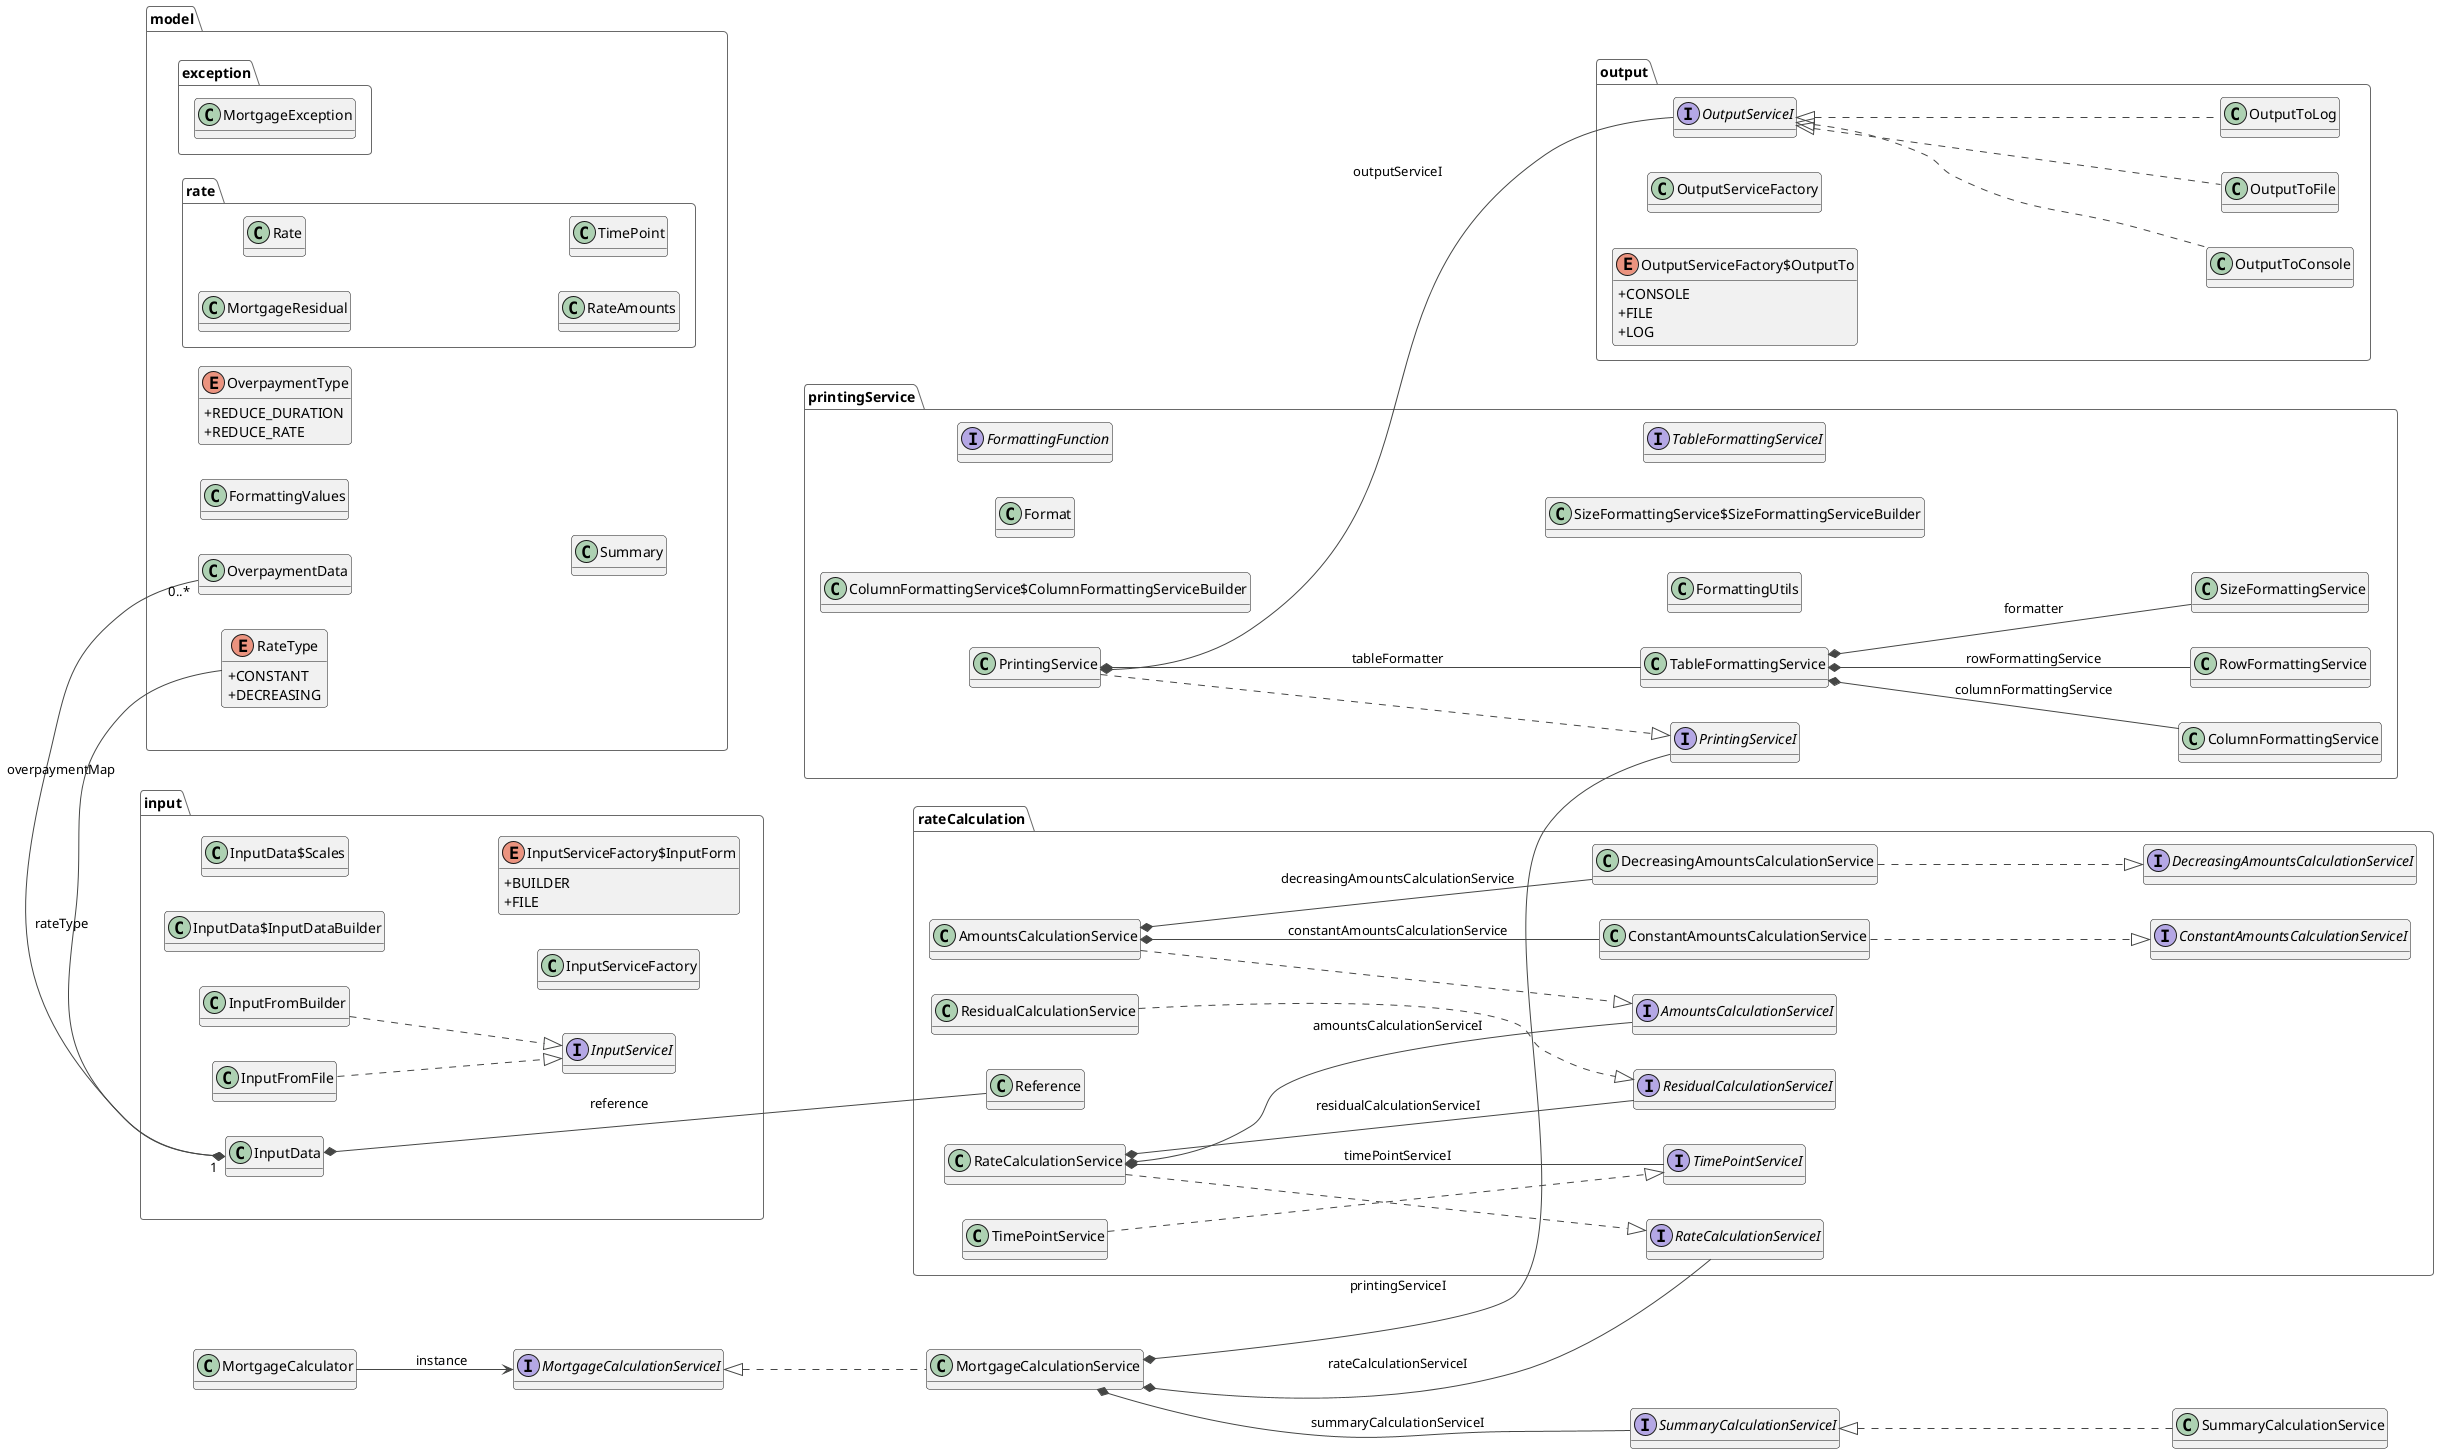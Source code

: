 @startuml
!theme vibrant
skinparam classAttributeIconSize 0
left to right direction

class MortgageCalculator {
	{method}  {static} +main ( paramString;1 : [Ljava.lang.String; ) : void
}


'class PlantUmlConfigBuilder {
'	{method}  {static} -createClassDiagram ( paramString1 : String ) : java.util.Optional
'	{method}  {static} -createSequenceDiagram ( paramClass1 : Class , paramString2 : String ) : java.util.Optional
'	{method}  {static} +main ( paramString;1 : [Ljava.lang.String; ) : void
'	{method}  {static} -saveToFile ( paramOptional1 : java.util.Optional , paramString2 : String ) : void
'	{method}  {static} -writeToFile ( paramString1 : String , paramString2 : String ) : void
'}


class model.FormattingValues {
}


class model.OverpaymentData {
}


enum model.OverpaymentType {
	{field} +REDUCE_DURATION
	{field} +REDUCE_RATE
}


enum model.RateType {
	{field} +CONSTANT
	{field} +DECREASING
}


class model.Summary {
	{method} +equals ( paramObject1 : Object ) : boolean
	{method} +getInterestSumDisplay () : java.math.BigDecimal
	{method} +getOverpaymentProvisionSumDisplay () : java.math.BigDecimal
	{method} +getTotalLossDisplay () : java.math.BigDecimal
	{method} +hashCode () : int
	{method} +toString () : String
}


class model.exception.MortgageException {
}


class model.rate.MortgageResidual {
	{method} +equals ( paramObject1 : Object ) : boolean
	{method} +getResidualAmountDisplay () : java.math.BigDecimal
	{method} +getResidualDurationDisplay () : java.math.BigDecimal
	{method} +hashCode () : int
	{method} +toString () : String
}


class model.rate.Rate {
	{method} +equals ( paramObject1 : Object ) : boolean
	{method} +hashCode () : int
	{method} +toString () : String
}


class model.rate.RateAmounts {
	{method} +equals ( paramObject1 : Object ) : boolean
	{method} +getCapitalAmountDisplay () : java.math.BigDecimal
	{method} +getInterestAmountDisplay () : java.math.BigDecimal
	{method} +getRateAmountDisplay () : java.math.BigDecimal
	{method} +hashCode () : int
	{method} +toString () : String
}


class model.rate.TimePoint {
	{method} +equals ( paramObject1 : Object ) : boolean
	{method} +hashCode () : int
	{method} +toString () : String
}


class MortgageCalculationService {
	{method} +calculate ( paramInputData1 : input.InputData ) : void
	{method} +equals ( paramObject1 : Object ) : boolean
	{method} +hashCode () : int
	{method} +toString () : String
}


interface MortgageCalculationServiceI {
	{method}  {abstract} +calculate ( paramInputData1 : input.InputData ) : void
}


class SummaryCalculationService {
	{method} +calculate ( paramList1 : java.util.List , paramInputData2 : input.InputData ) : model.Summary
	{method}  {static} -calculateOverpaymentProvisionSum ( paramInputData1 : input.InputData ) : java.math.BigDecimal
	{method}  {static} -calculateSum ( paramList1 : java.util.List , paramFunction2 : java.util.function.Function ) : java.math.BigDecimal
	{method}  {static} -calculateTotalLoss ( paramBigDecimal1 : java.math.BigDecimal , paramBigDecimal2 : java.math.BigDecimal ) : java.math.BigDecimal
}


interface SummaryCalculationServiceI {
	{method}  {abstract} +calculate ( paramList1 : java.util.List , paramInputData2 : input.InputData ) : model.Summary
}


class input.InputData {
	{method}  {static} +builder () : input.InputData$InputDataBuilder
	{method}  {static} +defaultInputData () : input.InputData
	{method}  {static} +empty () : input.InputData
	{method} +equals ( paramObject1 : Object ) : boolean
	{method} +getInterestDisplay () : java.math.BigDecimal
	{method} +getOverpaymentAmount ( paramBigDecimal1 : java.math.BigDecimal ) : java.math.BigDecimal
	{method} +getOverpaymentType ( paramBigDecimal1 : java.math.BigDecimal ) : model.OverpaymentType
	{method} +hashCode () : int
	{method} +toString () : String
	{method} +withInterestPercent ( paramBigDecimal1 : java.math.BigDecimal ) : input.InputData
	{method} +withOverpaymentMap ( paramMap1 : java.util.Map ) : input.InputData
	{method} +withOverpaymentProvisionMonths ( paramBigDecimal1 : java.math.BigDecimal ) : input.InputData
	{method} +withOverpaymentProvisionPercent ( paramBigDecimal1 : java.math.BigDecimal ) : input.InputData
	{method} +withRateType ( paramRateType1 : model.RateType ) : input.InputData
	{method} +withRepaymentStartDate ( paramLocalDate1 : java.time.LocalDate ) : input.InputData
	{method} +withStartingAmount ( paramBigDecimal1 : java.math.BigDecimal ) : input.InputData
	{method} +withStartingDuration ( paramBigDecimal1 : java.math.BigDecimal ) : input.InputData
}


class input.InputData$InputDataBuilder {
	{method} +build () : input.InputData
	{method} +interestPercent ( paramBigDecimal1 : java.math.BigDecimal ) : input.InputData$InputDataBuilder
	{method} +overpaymentMap ( paramMap1 : java.util.Map ) : input.InputData$InputDataBuilder
	{method} +overpaymentProvisionMonths ( paramBigDecimal1 : java.math.BigDecimal ) : input.InputData$InputDataBuilder
	{method} +overpaymentProvisionPercent ( paramBigDecimal1 : java.math.BigDecimal ) : input.InputData$InputDataBuilder
	{method} +rateType ( paramRateType1 : model.RateType ) : input.InputData$InputDataBuilder
	{method} +reference ( paramReference1 : rateCalculation.Reference ) : input.InputData$InputDataBuilder
	{method} +repaymentStartDate ( paramLocalDate1 : java.time.LocalDate ) : input.InputData$InputDataBuilder
	{method} +startingAmount ( paramBigDecimal1 : java.math.BigDecimal ) : input.InputData$InputDataBuilder
	{method} +startingDuration ( paramBigDecimal1 : java.math.BigDecimal ) : input.InputData$InputDataBuilder
	{method} +toString () : String
}


class input.InputData$Scales {
}


class input.InputFromBuilder {
	{method} +load () : input.InputData
}


class input.InputFromFile {
	{method} +equals ( paramObject1 : Object ) : boolean
	{method} +hashCode () : int
	{method} +load () : input.InputData
	{method}  {static} -mapOverpaymentMap ( paramString1 : String ) : java.util.Map
	{method}  {static} +read () : input.InputData
	{method} +toString () : String
}


class input.InputServiceFactory {
	{method}  {static} +get ( paramInputServiceFactory$InputForm1 : input.InputServiceFactory$InputForm ) : input.InputServiceI
}


enum input.InputServiceFactory$InputForm {
	{field} +BUILDER
	{field} +FILE
}


interface input.InputServiceI {
	{method}  {abstract} +load () : input.InputData
}


class output.OutputServiceFactory {
	{method}  {static} +get ( paramOutputServiceFactory$OutputTo1 : output.OutputServiceFactory$OutputTo ) : output.OutputServiceI
}


enum output.OutputServiceFactory$OutputTo {
	{field} +CONSOLE
	{field} +FILE
	{field} +LOG
}


interface output.OutputServiceI {
	{method}  {abstract} +save ( paramString1 : String ) : void
}


class output.OutputToConsole {
	{method} +save ( paramString1 : String ) : void
}


class output.OutputToFile {
	{method} +save ( paramString1 : String ) : void
}


class output.OutputToLog {
	{method} +save ( paramString1 : String ) : void
}


class printingService.ColumnFormattingService {
	{method}  {static} +builder () : printingService.ColumnFormattingService$ColumnFormattingServiceBuilder
	{method} +getColumnFormat ( paramFormat1 : printingService.Format ) : printingService.Format
	{method} +getColumnFormatInLine ( paramFormat;1 : [LprintingService.Format; ) : printingService.Format
	{method} +getColumnFormatInTurns ( paramFormat;1 : [LprintingService.Format; ) : printingService.Format
	{method} +getEntryFormat ( paramFormat1 : printingService.Format , paramFormat2 : printingService.Format ) : printingService.Format
}


class printingService.ColumnFormattingService$ColumnFormattingServiceBuilder {
	{method} +build () : printingService.ColumnFormattingService
	{method} +toString () : String
}


class printingService.Format {
	{method} +getAsArray () : [Ljava.lang.String;
	{method} +getAsList () : java.util.List
	{method} +getValue ( paramint1 : int ) : String
	{method} +size () : int
}


interface printingService.FormattingFunction {
	{method}  {abstract} +apply ( paramObject1 : Object ) : Object
}


class printingService.FormattingUtils {
	{method} +descriptorCreator ( paramFunction1 : java.util.function.Function , paramInteger2 : Integer ) : java.util.Collection
	{method}  {static} +functionsToObjects ( paramList1 : java.util.List , paramObject2 : Object ) : java.util.List
	{method}  {static} +validateFormatLength ( paramFormat;1 : [LprintingService.Format; ) : int
}


class printingService.PrintingService {
	{method} +equals ( paramObject1 : Object ) : boolean
	{method} -getOverpaymentRow ( paramOverpaymentData1 : model.OverpaymentData , paramFormat2 : printingService.Format ) : StringBuilder
	{method} -getRateRow ( paramFormat1 : printingService.Format , paramRate2 : model.rate.Rate ) : StringBuilder
	{method} +hashCode () : int
	{method} +printData ( paramInputData1 : input.InputData , paramList2 : java.util.List , paramSummary3 : model.Summary ) : void
	{method} +printIntro ( paramInputData1 : input.InputData ) : void
	{method} +printOverpaymentMap ( paramInputData1 : input.InputData , paramFormat2 : printingService.Format ) : void
	{method} +printRates ( paramList1 : java.util.List , paramInputData2 : input.InputData , paramFormat3 : printingService.Format , paramFormat4 : printingService.Format ) : void
	{method} +printSummary ( paramSummary1 : model.Summary ) : void
	{method} -saveMessage ( paramString1 : String ) : void
	{method} -saveMessage ( paramStringBuilder1 : StringBuilder ) : void
	{method} +toString () : String
}


interface printingService.PrintingServiceI {
	{method}  {static} -createSeparator ( paramchar1 : char , paramint2 : int ) : String
	{method}  {abstract} +printData ( paramInputData1 : input.InputData , paramList2 : java.util.List , paramSummary3 : model.Summary ) : void
	{method}  {abstract} +printIntro ( paramInputData1 : input.InputData ) : void
	{method}  {abstract} +printOverpaymentMap ( paramInputData1 : input.InputData , paramFormat2 : printingService.Format ) : void
	{method}  {abstract} +printRates ( paramList1 : java.util.List , paramInputData2 : input.InputData , paramFormat3 : printingService.Format , paramFormat4 : printingService.Format ) : void
	{method}  {abstract} +printSummary ( paramSummary1 : model.Summary ) : void
}


class printingService.RowFormattingService {
	{method} +getKeyValueFormattedRow ( paramFormat1 : printingService.Format , paramList2 : java.util.List , paramObject3 : Object , paramList4 : java.util.List ) : StringBuilder
	{method} +getMultiCollectionFormattedRow ( paramFormat1 : printingService.Format , paramint2 : int , paramList;3 : [Ljava.util.List; ) : StringBuilder
	{method} +getValueFormattedRow ( paramFormat1 : printingService.Format , paramObject2 : Object , paramList3 : java.util.List ) : StringBuilder
}


class printingService.SizeFormattingService {
	{method}  {static} +builder () : printingService.SizeFormattingService$SizeFormattingServiceBuilder
	{method} -calculateMaxColumnSize ( paramCollection1 : java.util.Collection , paramCollection2 : java.util.Collection ) : [Ljava.lang.Integer;
	{method} -createStringsForFormatting ( paramInteger;1 : [Ljava.lang.Integer; ) : [Ljava.lang.String;
	{method} +equals ( paramObject1 : Object ) : boolean
	{method} +getFormats ( paramCollection1 : java.util.Collection ) : printingService.Format
	{method} +getFormats ( paramObject1 : Object , paramCollection2 : java.util.Collection ) : printingService.Format
	{method} +getFormats ( paramCollection1 : java.util.Collection , paramCollection2 : java.util.Collection ) : printingService.Format
	{method} +hashCode () : int
	{method} +toString () : String
	{method} +valuesToDescribersFormat ( paramCollection1 : java.util.Collection ) : printingService.Format
}


class printingService.SizeFormattingService$SizeFormattingServiceBuilder {
	{method} +build () : printingService.SizeFormattingService
	{method} +toString () : String
}


class printingService.TableFormattingService {
	{method} +KeyValueFormatter ( paramCollection1 : java.util.Collection , paramCollection2 : java.util.Collection , paramCollection3 : java.util.Collection ) : printingService.Format
	{method} +collectionFormatter ( paramCollection1 : java.util.Collection , paramList2 : java.util.List ) : printingService.Format
	{method} +equals ( paramObject1 : Object ) : boolean
	{method} +hashCode () : int
	{method} +multiCollectionFormatter ( paramCollection;1 : [Ljava.util.Collection; ) : printingService.Format
	{method} +toString () : String
}


interface printingService.TableFormattingServiceI {
	{method}  {abstract} +constantKey_ValueFormatter ( paramCollection1 : java.util.Collection , paramCollection2 : java.util.Collection , paramCollection3 : java.util.Collection ) : [Ljava.lang.String;
	{method}  {abstract} +formatKey_ValueRow ( paramObject1 : Object , paramString;2 : [Ljava.lang.String; , paramCollection3 : java.util.Collection , paramCollection4 : java.util.Collection ) : StringBuilder
	{method}  {abstract} +formatValueRow ( paramObject1 : Object , paramString;2 : [Ljava.lang.String; , paramCollection3 : java.util.Collection ) : StringBuilder
	{method}  {abstract} +key_valueFormatter ( paramCollection1 : java.util.Collection , paramCollection2 : java.util.Collection , paramCollection3 : java.util.Collection , paramCollection4 : java.util.Collection ) : [Ljava.lang.String;
	{method}  {abstract} +valueFormatter ( paramCollection1 : java.util.Collection , paramCollection2 : java.util.Collection ) : [Ljava.lang.String;
}


class rateCalculation.AmountsCalculationService {
	{method} +calculate ( paramInputData1 : input.InputData , paramMortgageResidual2 : model.rate.MortgageResidual ) : model.rate.RateAmounts
	{method} +equals ( paramObject1 : Object ) : boolean
	{method} +hashCode () : int
	{method} +toString () : String
}


interface rateCalculation.AmountsCalculationServiceI {
	{method}  {abstract} +calculate ( paramInputData1 : input.InputData , paramMortgageResidual2 : model.rate.MortgageResidual ) : model.rate.RateAmounts
	{method}  {static} +calculateInterestAmount ( paramBigDecimal1 : java.math.BigDecimal , paramBigDecimal2 : java.math.BigDecimal ) : java.math.BigDecimal
	{method}  {static} +calculateMortgageConstant ( paramBigDecimal1 : java.math.BigDecimal ) : java.math.BigDecimal
}


class rateCalculation.ConstantAmountsCalculationService {
	{method} +calculate ( paramInputData1 : input.InputData , paramBigDecimal2 : java.math.BigDecimal ) : model.rate.RateAmounts
	{method} -calculateCapitalAmount ( paramBigDecimal1 : java.math.BigDecimal , paramBigDecimal2 : java.math.BigDecimal , paramBigDecimal3 : java.math.BigDecimal ) : java.math.BigDecimal
	{method} -calculateRateAmount ( paramBigDecimal1 : java.math.BigDecimal , paramBigDecimal2 : java.math.BigDecimal , paramBigDecimal3 : java.math.BigDecimal , paramBigDecimal4 : java.math.BigDecimal , paramBigDecimal5 : java.math.BigDecimal ) : java.math.BigDecimal
	{method} -compareWithResidual ( paramBigDecimal1 : java.math.BigDecimal , paramBigDecimal2 : java.math.BigDecimal , paramBigDecimal3 : java.math.BigDecimal ) : java.math.BigDecimal
}


interface rateCalculation.ConstantAmountsCalculationServiceI {
	{method}  {abstract} +calculate ( paramInputData1 : input.InputData , paramBigDecimal2 : java.math.BigDecimal ) : model.rate.RateAmounts
}


class rateCalculation.DecreasingAmountsCalculationService {
	{method} +calculate ( paramInputData1 : input.InputData , paramBigDecimal2 : java.math.BigDecimal ) : model.rate.RateAmounts
	{method} -calculateCapitalAmount ( paramBigDecimal1 : java.math.BigDecimal , paramBigDecimal2 : java.math.BigDecimal , paramBigDecimal3 : java.math.BigDecimal ) : java.math.BigDecimal
	{method} -calculateRateAmount ( paramBigDecimal1 : java.math.BigDecimal , paramBigDecimal2 : java.math.BigDecimal ) : java.math.BigDecimal
}


interface rateCalculation.DecreasingAmountsCalculationServiceI {
	{method}  {abstract} +calculate ( paramInputData1 : input.InputData , paramBigDecimal2 : java.math.BigDecimal ) : model.rate.RateAmounts
}


class rateCalculation.RateCalculationService {
	{method} +calculate ( paramInputData1 : input.InputData ) : java.util.List
	{method} -calculateRate ( paramBigDecimal1 : java.math.BigDecimal , paramInputData2 : input.InputData , paramRate3 : model.rate.Rate ) : model.rate.Rate
	{method} +equals ( paramObject1 : Object ) : boolean
	{method} -getZeroRate ( paramInputData1 : input.InputData ) : model.rate.Rate
	{method} +hashCode () : int
	{method} +toString () : String
}


interface rateCalculation.RateCalculationServiceI {
	{method}  {abstract} +calculate ( paramInputData1 : input.InputData ) : java.util.List
}


class rateCalculation.Reference {
}


class rateCalculation.ResidualCalculationService {
	{method} +calculate ( paramInputData1 : input.InputData , paramTimePoint2 : model.rate.TimePoint , paramRateAmounts3 : model.rate.RateAmounts , paramMortgageResidual4 : model.rate.MortgageResidual ) : model.rate.MortgageResidual
	{method} -calculateResidualAmount ( paramRateAmounts1 : model.rate.RateAmounts , paramBigDecimal2 : java.math.BigDecimal ) : java.math.BigDecimal
	{method} -calculateResidualOverpaymentAmount ( paramInputData1 : input.InputData , paramBigDecimal2 : java.math.BigDecimal , paramBigDecimal3 : java.math.BigDecimal ) : java.math.BigDecimal
	{method} +equals ( paramObject1 : Object ) : boolean
	{method} -getOverpaymentMortgageResidual ( paramInputData1 : input.InputData , paramTimePoint2 : model.rate.TimePoint , paramRateAmounts3 : model.rate.RateAmounts , paramBigDecimal4 : java.math.BigDecimal , paramBigDecimal5 : java.math.BigDecimal ) : model.rate.MortgageResidual
	{method} +hashCode () : int
	{method} +reduceDurationByOne ( paramBigDecimal1 : java.math.BigDecimal ) : java.math.BigDecimal
	{method} -reduceDurationOfConstant ( paramInputData1 : input.InputData , paramRateAmounts2 : model.rate.RateAmounts , paramBigDecimal3 : java.math.BigDecimal ) : java.math.BigDecimal
	{method} -reduceDurationOfDecreasing ( paramRateAmounts1 : model.rate.RateAmounts , paramBigDecimal2 : java.math.BigDecimal ) : java.math.BigDecimal
	{method} +toString () : String
	{method} -updateOverpaymentCut ( paramInputData1 : input.InputData , paramBigDecimal2 : java.math.BigDecimal , paramBigDecimal3 : java.math.BigDecimal ) : void
	{method} -updateReferenceAmount ( paramInputData1 : input.InputData , paramBigDecimal2 : java.math.BigDecimal ) : void
	{method} -updateReferenceDuration ( paramInputData1 : input.InputData , paramBigDecimal2 : java.math.BigDecimal ) : void
}


interface rateCalculation.ResidualCalculationServiceI {
	{method}  {abstract} +calculate ( paramInputData1 : input.InputData , paramTimePoint2 : model.rate.TimePoint , paramRateAmounts3 : model.rate.RateAmounts , paramMortgageResidual4 : model.rate.MortgageResidual ) : model.rate.MortgageResidual
}


class rateCalculation.TimePointService {
	{method} +calculate ( paramBigDecimal1 : java.math.BigDecimal , paramInputData2 : input.InputData ) : model.rate.TimePoint
	{method} -calculateDate ( paramBigDecimal1 : java.math.BigDecimal , paramInputData2 : input.InputData ) : java.time.LocalDate
	{method} -calculateMonth ( paramBigDecimal1 : java.math.BigDecimal ) : java.math.BigDecimal
	{method} -calculateOverpayment ( paramBigDecimal1 : java.math.BigDecimal , paramInputData2 : input.InputData ) : Boolean
	{method} -calculateYear ( paramBigDecimal1 : java.math.BigDecimal ) : java.math.BigDecimal
}


interface rateCalculation.TimePointServiceI {
	{method}  {abstract} +calculate ( paramBigDecimal1 : java.math.BigDecimal , paramInputData2 : input.InputData ) : model.rate.TimePoint
}


'input -[hidden]-> printingService
'output -[hidden]r-> input


MortgageCalculator --d>  MortgageCalculationServiceI : instance
'model.FormattingValues "1" o-- "0..*"  printingService.FormattingFunction : introDescriptors
'model.FormattingValues "1" o-- "0..*"  printingService.FormattingFunction : overpaymentDescribers
'model.FormattingValues "1" o-- "0..*"  printingService.FormattingFunction : rateDescribers
'model.FormattingValues "1" o-- "0..*"  printingService.FormattingFunction : summaryDescriptors
'model.FormattingValues *--  printingService.FormattingFunction : DEFAULT_DESCRIBER

'model.OverpaymentData *--  model.OverpaymentType : overpaymentType
'model.rate.Rate *--  model.rate.MortgageResidual : mortgageResidual
'model.rate.Rate *--  model.rate.RateAmounts : rateAmounts
'model.rate.Rate *--  model.rate.TimePoint : timePoint

MortgageCalculationService ..u|>  MortgageCalculationServiceI
MortgageCalculationService *--d  rateCalculation.RateCalculationServiceI : rateCalculationServiceI
MortgageCalculationService *--d  SummaryCalculationServiceI : summaryCalculationServiceI
MortgageCalculationService *--d  printingService.PrintingServiceI : printingServiceI

SummaryCalculationService ..u|>  SummaryCalculationServiceI

'input -[hidden]-> rateCalculation
model -[hidden]-> input

input.InputData "1" o-- "0..*"  model.OverpaymentData : overpaymentMap
input.InputData *--  model.RateType : rateType
input.InputData *--  rateCalculation.Reference : reference
'input.InputData$InputDataBuilder "1" o-- "0..*"  model.OverpaymentData : overpaymentMap
'input.InputData$InputDataBuilder -->  model.RateType : rateType
'input.InputData$InputDataBuilder -->  rateCalculation.Reference : reference
input.InputFromBuilder ..|>  input.InputServiceI
input.InputFromFile ..|>  input.InputServiceI

output.OutputToConsole ..u|>  output.OutputServiceI
output.OutputToFile ..u|>  output.OutputServiceI
output.OutputToLog ..u|>  output.OutputServiceI
printingService.PrintingService *--  output.OutputServiceI : outputServiceI
printingService.PrintingService *--  printingService.TableFormattingService : tableFormatter
printingService.PrintingService ..|>  printingService.PrintingServiceI
printingService.TableFormattingService *--  printingService.ColumnFormattingService : columnFormattingService
printingService.TableFormattingService *--  printingService.RowFormattingService : rowFormattingService
printingService.TableFormattingService *--  printingService.SizeFormattingService : formatter
rateCalculation.AmountsCalculationService *--  rateCalculation.ConstantAmountsCalculationService : constantAmountsCalculationService
rateCalculation.AmountsCalculationService *--  rateCalculation.DecreasingAmountsCalculationService : decreasingAmountsCalculationService
rateCalculation.AmountsCalculationService ..|>  rateCalculation.AmountsCalculationServiceI
rateCalculation.ConstantAmountsCalculationService ..|>  rateCalculation.ConstantAmountsCalculationServiceI
rateCalculation.DecreasingAmountsCalculationService ..|>  rateCalculation.DecreasingAmountsCalculationServiceI
rateCalculation.RateCalculationService *--  rateCalculation.AmountsCalculationServiceI : amountsCalculationServiceI
rateCalculation.RateCalculationService *--  rateCalculation.ResidualCalculationServiceI : residualCalculationServiceI
rateCalculation.RateCalculationService *--  rateCalculation.TimePointServiceI : timePointServiceI
rateCalculation.RateCalculationService ..|>  rateCalculation.RateCalculationServiceI
rateCalculation.ResidualCalculationService ..|>  rateCalculation.ResidualCalculationServiceI
rateCalculation.TimePointService ..|>  rateCalculation.TimePointServiceI

hide methods

@enduml